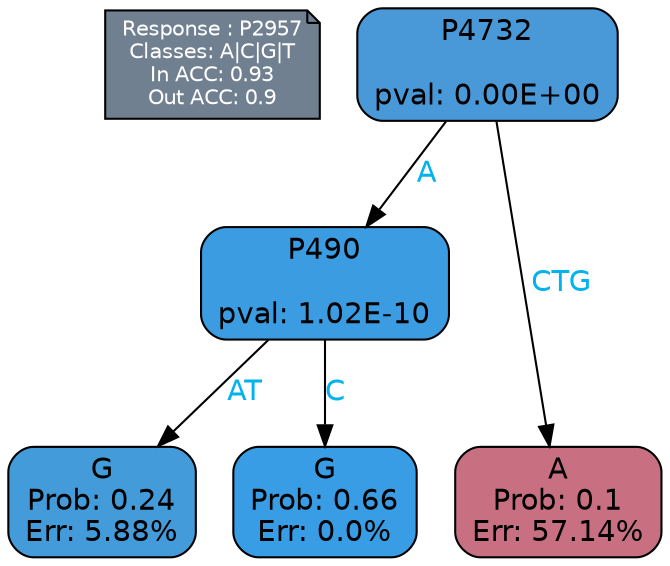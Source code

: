 digraph Tree {
node [shape=box, style="filled, rounded", color="black", fontname=helvetica] ;
graph [ranksep=equally, splines=polylines, bgcolor=transparent, dpi=600] ;
edge [fontname=helvetica] ;
LEGEND [label="Response : P2957
Classes: A|C|G|T
In ACC: 0.93
Out ACC: 0.9
",shape=note,align=left,style=filled,fillcolor="slategray",fontcolor="white",fontsize=10];1 [label="P4732

pval: 0.00E+00", fillcolor="#4998d8"] ;
2 [label="P490

pval: 1.02E-10", fillcolor="#3b9ce2"] ;
3 [label="G
Prob: 0.24
Err: 5.88%", fillcolor="#439bda"] ;
4 [label="G
Prob: 0.66
Err: 0.0%", fillcolor="#399de5"] ;
5 [label="A
Prob: 0.1
Err: 57.14%", fillcolor="#c87082"] ;
1 -> 2 [label="A",fontcolor=deepskyblue2] ;
1 -> 5 [label="CTG",fontcolor=deepskyblue2] ;
2 -> 3 [label="AT",fontcolor=deepskyblue2] ;
2 -> 4 [label="C",fontcolor=deepskyblue2] ;
{rank = same; 3;4;5;}{rank = same; LEGEND;1;}}